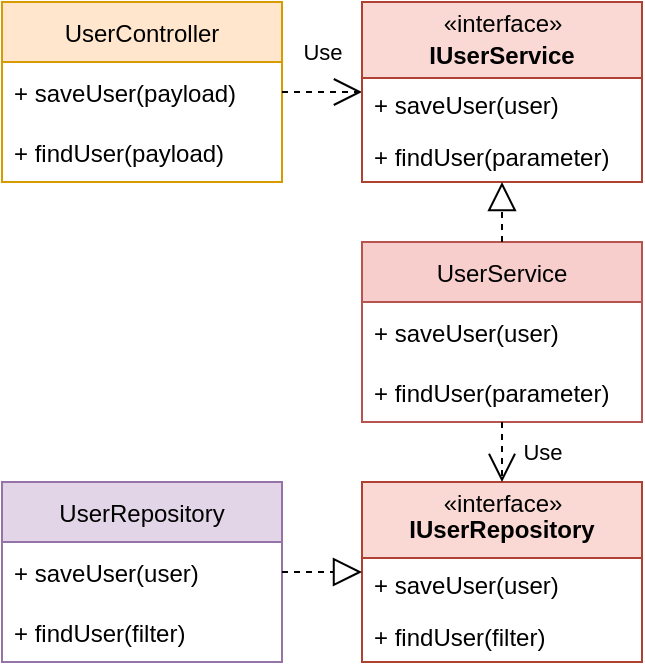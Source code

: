 <mxfile version="14.5.1" type="device"><diagram id="XBAXKxNfd_ylL5v29V68" name="Seite-1"><mxGraphModel dx="707" dy="552" grid="1" gridSize="10" guides="1" tooltips="1" connect="1" arrows="1" fold="1" page="1" pageScale="1" pageWidth="827" pageHeight="1169" math="0" shadow="0"><root><mxCell id="0"/><mxCell id="1" parent="0"/><mxCell id="vCA6h9teD-eTVQteBIi--24" value="UserController" style="swimlane;fontStyle=0;childLayout=stackLayout;horizontal=1;startSize=30;horizontalStack=0;resizeParent=1;resizeParentMax=0;resizeLast=0;collapsible=1;marginBottom=0;fillColor=#ffe6cc;strokeColor=#d79b00;" parent="1" vertex="1"><mxGeometry x="230" y="30" width="140" height="90" as="geometry"><mxRectangle x="210" y="30" width="120" height="30" as="alternateBounds"/></mxGeometry></mxCell><mxCell id="vCA6h9teD-eTVQteBIi--25" value="+ saveUser(payload)" style="text;strokeColor=none;fillColor=none;align=left;verticalAlign=middle;spacingLeft=4;spacingRight=4;overflow=hidden;points=[[0,0.5],[1,0.5]];portConstraint=eastwest;rotatable=0;" parent="vCA6h9teD-eTVQteBIi--24" vertex="1"><mxGeometry y="30" width="140" height="30" as="geometry"/></mxCell><mxCell id="NjfGi7KKhj3kzJIku5FV-15" value="+ findUser(payload)" style="text;strokeColor=none;fillColor=none;align=left;verticalAlign=middle;spacingLeft=4;spacingRight=4;overflow=hidden;points=[[0,0.5],[1,0.5]];portConstraint=eastwest;rotatable=0;" parent="vCA6h9teD-eTVQteBIi--24" vertex="1"><mxGeometry y="60" width="140" height="30" as="geometry"/></mxCell><mxCell id="NjfGi7KKhj3kzJIku5FV-21" value="UserService" style="swimlane;fontStyle=0;childLayout=stackLayout;horizontal=1;startSize=30;horizontalStack=0;resizeParent=1;resizeParentMax=0;resizeLast=0;collapsible=1;marginBottom=0;fillColor=#f8cecc;strokeColor=#b85450;" parent="1" vertex="1"><mxGeometry x="410" y="150" width="140" height="90" as="geometry"><mxRectangle x="410" y="160" width="110" height="30" as="alternateBounds"/></mxGeometry></mxCell><mxCell id="NjfGi7KKhj3kzJIku5FV-22" value="+ saveUser(user)" style="text;strokeColor=none;fillColor=none;align=left;verticalAlign=middle;spacingLeft=4;spacingRight=4;overflow=hidden;points=[[0,0.5],[1,0.5]];portConstraint=eastwest;rotatable=0;" parent="NjfGi7KKhj3kzJIku5FV-21" vertex="1"><mxGeometry y="30" width="140" height="30" as="geometry"/></mxCell><mxCell id="NjfGi7KKhj3kzJIku5FV-23" value="+ findUser(parameter)" style="text;strokeColor=none;fillColor=none;align=left;verticalAlign=middle;spacingLeft=4;spacingRight=4;overflow=hidden;points=[[0,0.5],[1,0.5]];portConstraint=eastwest;rotatable=0;" parent="NjfGi7KKhj3kzJIku5FV-21" vertex="1"><mxGeometry y="60" width="140" height="30" as="geometry"/></mxCell><mxCell id="NjfGi7KKhj3kzJIku5FV-26" value="Use" style="endArrow=open;endSize=12;dashed=1;html=1;rounded=0;edgeStyle=orthogonalEdgeStyle;exitX=1;exitY=0.5;exitDx=0;exitDy=0;entryX=0;entryY=0.5;entryDx=0;entryDy=0;" parent="1" source="vCA6h9teD-eTVQteBIi--24" target="3V31a-OwGblAT3009x6p-4" edge="1"><mxGeometry x="0.0" y="20" width="160" relative="1" as="geometry"><mxPoint x="280" y="150" as="sourcePoint"/><mxPoint x="290" y="200" as="targetPoint"/><Array as="points"/><mxPoint as="offset"/></mxGeometry></mxCell><mxCell id="zFYhVHeenRgs1Z0Dnasm-1" value="UserRepository" style="swimlane;fontStyle=0;childLayout=stackLayout;horizontal=1;startSize=30;horizontalStack=0;resizeParent=1;resizeParentMax=0;resizeLast=0;collapsible=1;marginBottom=0;fillColor=#e1d5e7;strokeColor=#9673a6;" parent="1" vertex="1"><mxGeometry x="230" y="270" width="140" height="90" as="geometry"><mxRectangle x="210" y="290" width="110" height="30" as="alternateBounds"/></mxGeometry></mxCell><mxCell id="zFYhVHeenRgs1Z0Dnasm-2" value="+ saveUser(user)" style="text;strokeColor=none;fillColor=none;align=left;verticalAlign=middle;spacingLeft=4;spacingRight=4;overflow=hidden;points=[[0,0.5],[1,0.5]];portConstraint=eastwest;rotatable=0;" parent="zFYhVHeenRgs1Z0Dnasm-1" vertex="1"><mxGeometry y="30" width="140" height="30" as="geometry"/></mxCell><mxCell id="zFYhVHeenRgs1Z0Dnasm-3" value="+ findUser(filter)" style="text;strokeColor=none;fillColor=none;align=left;verticalAlign=middle;spacingLeft=4;spacingRight=4;overflow=hidden;points=[[0,0.5],[1,0.5]];portConstraint=eastwest;rotatable=0;" parent="zFYhVHeenRgs1Z0Dnasm-1" vertex="1"><mxGeometry y="60" width="140" height="30" as="geometry"/></mxCell><mxCell id="3V31a-OwGblAT3009x6p-1" value="" style="group;fillColor=none;" parent="1" vertex="1" connectable="0"><mxGeometry x="410" y="30" width="140" height="90" as="geometry"/></mxCell><mxCell id="3V31a-OwGblAT3009x6p-2" value="" style="group;fillColor=none;" parent="3V31a-OwGblAT3009x6p-1" vertex="1" connectable="0"><mxGeometry width="140" height="90" as="geometry"/></mxCell><mxCell id="3V31a-OwGblAT3009x6p-3" value="" style="group" parent="3V31a-OwGblAT3009x6p-2" vertex="1" connectable="0"><mxGeometry width="140" height="90" as="geometry"/></mxCell><mxCell id="3V31a-OwGblAT3009x6p-4" value="" style="swimlane;fontStyle=0;childLayout=stackLayout;horizontal=1;startSize=38;fillColor=#fad9d5;horizontalStack=0;resizeParent=1;resizeParentMax=0;resizeLast=0;collapsible=1;marginBottom=0;strokeColor=#ae4132;" parent="3V31a-OwGblAT3009x6p-3" vertex="1"><mxGeometry width="140" height="90" as="geometry"><mxRectangle width="50" height="40" as="alternateBounds"/></mxGeometry></mxCell><mxCell id="3V31a-OwGblAT3009x6p-5" value="+ saveUser(user)" style="text;strokeColor=none;fillColor=none;align=left;verticalAlign=middle;spacingLeft=4;spacingRight=4;overflow=hidden;rotatable=0;points=[[0,0.5],[1,0.5]];portConstraint=eastwest;" parent="3V31a-OwGblAT3009x6p-4" vertex="1"><mxGeometry y="38" width="140" height="26" as="geometry"/></mxCell><mxCell id="3V31a-OwGblAT3009x6p-6" value="+ findUser(parameter)" style="text;fillColor=none;align=left;verticalAlign=middle;spacingLeft=4;spacingRight=4;overflow=hidden;rotatable=0;points=[[0,0.5],[1,0.5]];portConstraint=eastwest;" parent="3V31a-OwGblAT3009x6p-4" vertex="1"><mxGeometry y="64" width="140" height="26" as="geometry"/></mxCell><mxCell id="3V31a-OwGblAT3009x6p-7" value="IUserService" style="text;align=center;fontStyle=1;verticalAlign=middle;spacingLeft=3;spacingRight=3;strokeColor=none;rotatable=0;points=[[0,0.5],[1,0.5]];portConstraint=eastwest;" parent="3V31a-OwGblAT3009x6p-3" vertex="1"><mxGeometry x="8.75" y="18.004" width="122.5" height="16.122" as="geometry"/></mxCell><mxCell id="3V31a-OwGblAT3009x6p-8" value="&lt;span&gt;«interface»&lt;/span&gt;" style="text;html=1;strokeColor=none;fillColor=none;align=center;verticalAlign=middle;whiteSpace=wrap;rounded=0;" parent="3V31a-OwGblAT3009x6p-3" vertex="1"><mxGeometry x="8.75" y="3.997" width="122.5" height="14.882" as="geometry"/></mxCell><mxCell id="3V31a-OwGblAT3009x6p-10" value="" style="endArrow=block;dashed=1;endFill=0;endSize=12;html=1;rounded=0;edgeStyle=orthogonalEdgeStyle;entryX=0.5;entryY=1;entryDx=0;entryDy=0;exitX=0.5;exitY=0;exitDx=0;exitDy=0;" parent="1" source="NjfGi7KKhj3kzJIku5FV-21" target="3V31a-OwGblAT3009x6p-4" edge="1"><mxGeometry width="160" relative="1" as="geometry"><mxPoint x="280" y="200" as="sourcePoint"/><mxPoint x="330" y="190" as="targetPoint"/></mxGeometry></mxCell><mxCell id="3V31a-OwGblAT3009x6p-11" value="" style="group;fillColor=none;" parent="1" vertex="1" connectable="0"><mxGeometry x="410" y="270" width="140" height="90" as="geometry"/></mxCell><mxCell id="3V31a-OwGblAT3009x6p-12" value="" style="group;fillColor=none;" parent="3V31a-OwGblAT3009x6p-11" vertex="1" connectable="0"><mxGeometry width="140" height="90" as="geometry"/></mxCell><mxCell id="3V31a-OwGblAT3009x6p-13" value="" style="group" parent="3V31a-OwGblAT3009x6p-12" vertex="1" connectable="0"><mxGeometry width="140" height="90" as="geometry"/></mxCell><mxCell id="3V31a-OwGblAT3009x6p-14" value="" style="swimlane;fontStyle=0;childLayout=stackLayout;horizontal=1;startSize=38;fillColor=#fad9d5;horizontalStack=0;resizeParent=1;resizeParentMax=0;resizeLast=0;collapsible=1;marginBottom=0;strokeColor=#ae4132;" parent="3V31a-OwGblAT3009x6p-13" vertex="1"><mxGeometry width="140" height="90" as="geometry"><mxRectangle width="50" height="40" as="alternateBounds"/></mxGeometry></mxCell><mxCell id="3V31a-OwGblAT3009x6p-15" value="+ saveUser(user)" style="text;strokeColor=none;fillColor=none;align=left;verticalAlign=middle;spacingLeft=4;spacingRight=4;overflow=hidden;rotatable=0;points=[[0,0.5],[1,0.5]];portConstraint=eastwest;" parent="3V31a-OwGblAT3009x6p-14" vertex="1"><mxGeometry y="38" width="140" height="26" as="geometry"/></mxCell><mxCell id="3V31a-OwGblAT3009x6p-16" value="+ findUser(filter)" style="text;fillColor=none;align=left;verticalAlign=middle;spacingLeft=4;spacingRight=4;overflow=hidden;rotatable=0;points=[[0,0.5],[1,0.5]];portConstraint=eastwest;" parent="3V31a-OwGblAT3009x6p-14" vertex="1"><mxGeometry y="64" width="140" height="26" as="geometry"/></mxCell><mxCell id="3V31a-OwGblAT3009x6p-17" value="IUserRepository" style="text;align=center;fontStyle=1;verticalAlign=middle;spacingLeft=3;spacingRight=3;strokeColor=none;rotatable=0;points=[[0,0.5],[1,0.5]];portConstraint=eastwest;" parent="3V31a-OwGblAT3009x6p-13" vertex="1"><mxGeometry x="8.75" y="15.004" width="122.5" height="16.122" as="geometry"/></mxCell><mxCell id="3V31a-OwGblAT3009x6p-18" value="&lt;span&gt;«interface»&lt;/span&gt;" style="text;html=1;strokeColor=none;fillColor=none;align=center;verticalAlign=middle;whiteSpace=wrap;rounded=0;" parent="3V31a-OwGblAT3009x6p-13" vertex="1"><mxGeometry x="8.75" y="3.997" width="122.5" height="14.882" as="geometry"/></mxCell><mxCell id="3V31a-OwGblAT3009x6p-19" value="Use" style="endArrow=open;endSize=12;dashed=1;html=1;rounded=0;edgeStyle=orthogonalEdgeStyle;entryX=0.5;entryY=0;entryDx=0;entryDy=0;exitX=0.5;exitY=1;exitDx=0;exitDy=0;" parent="1" source="NjfGi7KKhj3kzJIku5FV-21" target="3V31a-OwGblAT3009x6p-14" edge="1"><mxGeometry x="0.0" y="20" width="160" relative="1" as="geometry"><mxPoint x="360" y="220" as="sourcePoint"/><mxPoint x="420" y="85" as="targetPoint"/><Array as="points"/><mxPoint as="offset"/></mxGeometry></mxCell><mxCell id="3V31a-OwGblAT3009x6p-20" value="" style="endArrow=block;dashed=1;endFill=0;endSize=12;html=1;rounded=0;edgeStyle=orthogonalEdgeStyle;exitX=1;exitY=0.5;exitDx=0;exitDy=0;entryX=0;entryY=0.5;entryDx=0;entryDy=0;" parent="1" source="zFYhVHeenRgs1Z0Dnasm-1" target="3V31a-OwGblAT3009x6p-14" edge="1"><mxGeometry width="160" relative="1" as="geometry"><mxPoint x="380" y="290" as="sourcePoint"/><mxPoint x="410" y="340" as="targetPoint"/></mxGeometry></mxCell></root></mxGraphModel></diagram></mxfile>